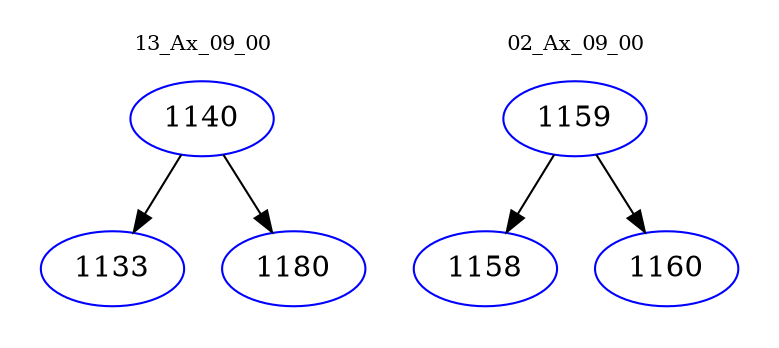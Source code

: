 digraph{
subgraph cluster_0 {
color = white
label = "13_Ax_09_00";
fontsize=10;
T0_1140 [label="1140", color="blue"]
T0_1140 -> T0_1133 [color="black"]
T0_1133 [label="1133", color="blue"]
T0_1140 -> T0_1180 [color="black"]
T0_1180 [label="1180", color="blue"]
}
subgraph cluster_1 {
color = white
label = "02_Ax_09_00";
fontsize=10;
T1_1159 [label="1159", color="blue"]
T1_1159 -> T1_1158 [color="black"]
T1_1158 [label="1158", color="blue"]
T1_1159 -> T1_1160 [color="black"]
T1_1160 [label="1160", color="blue"]
}
}
